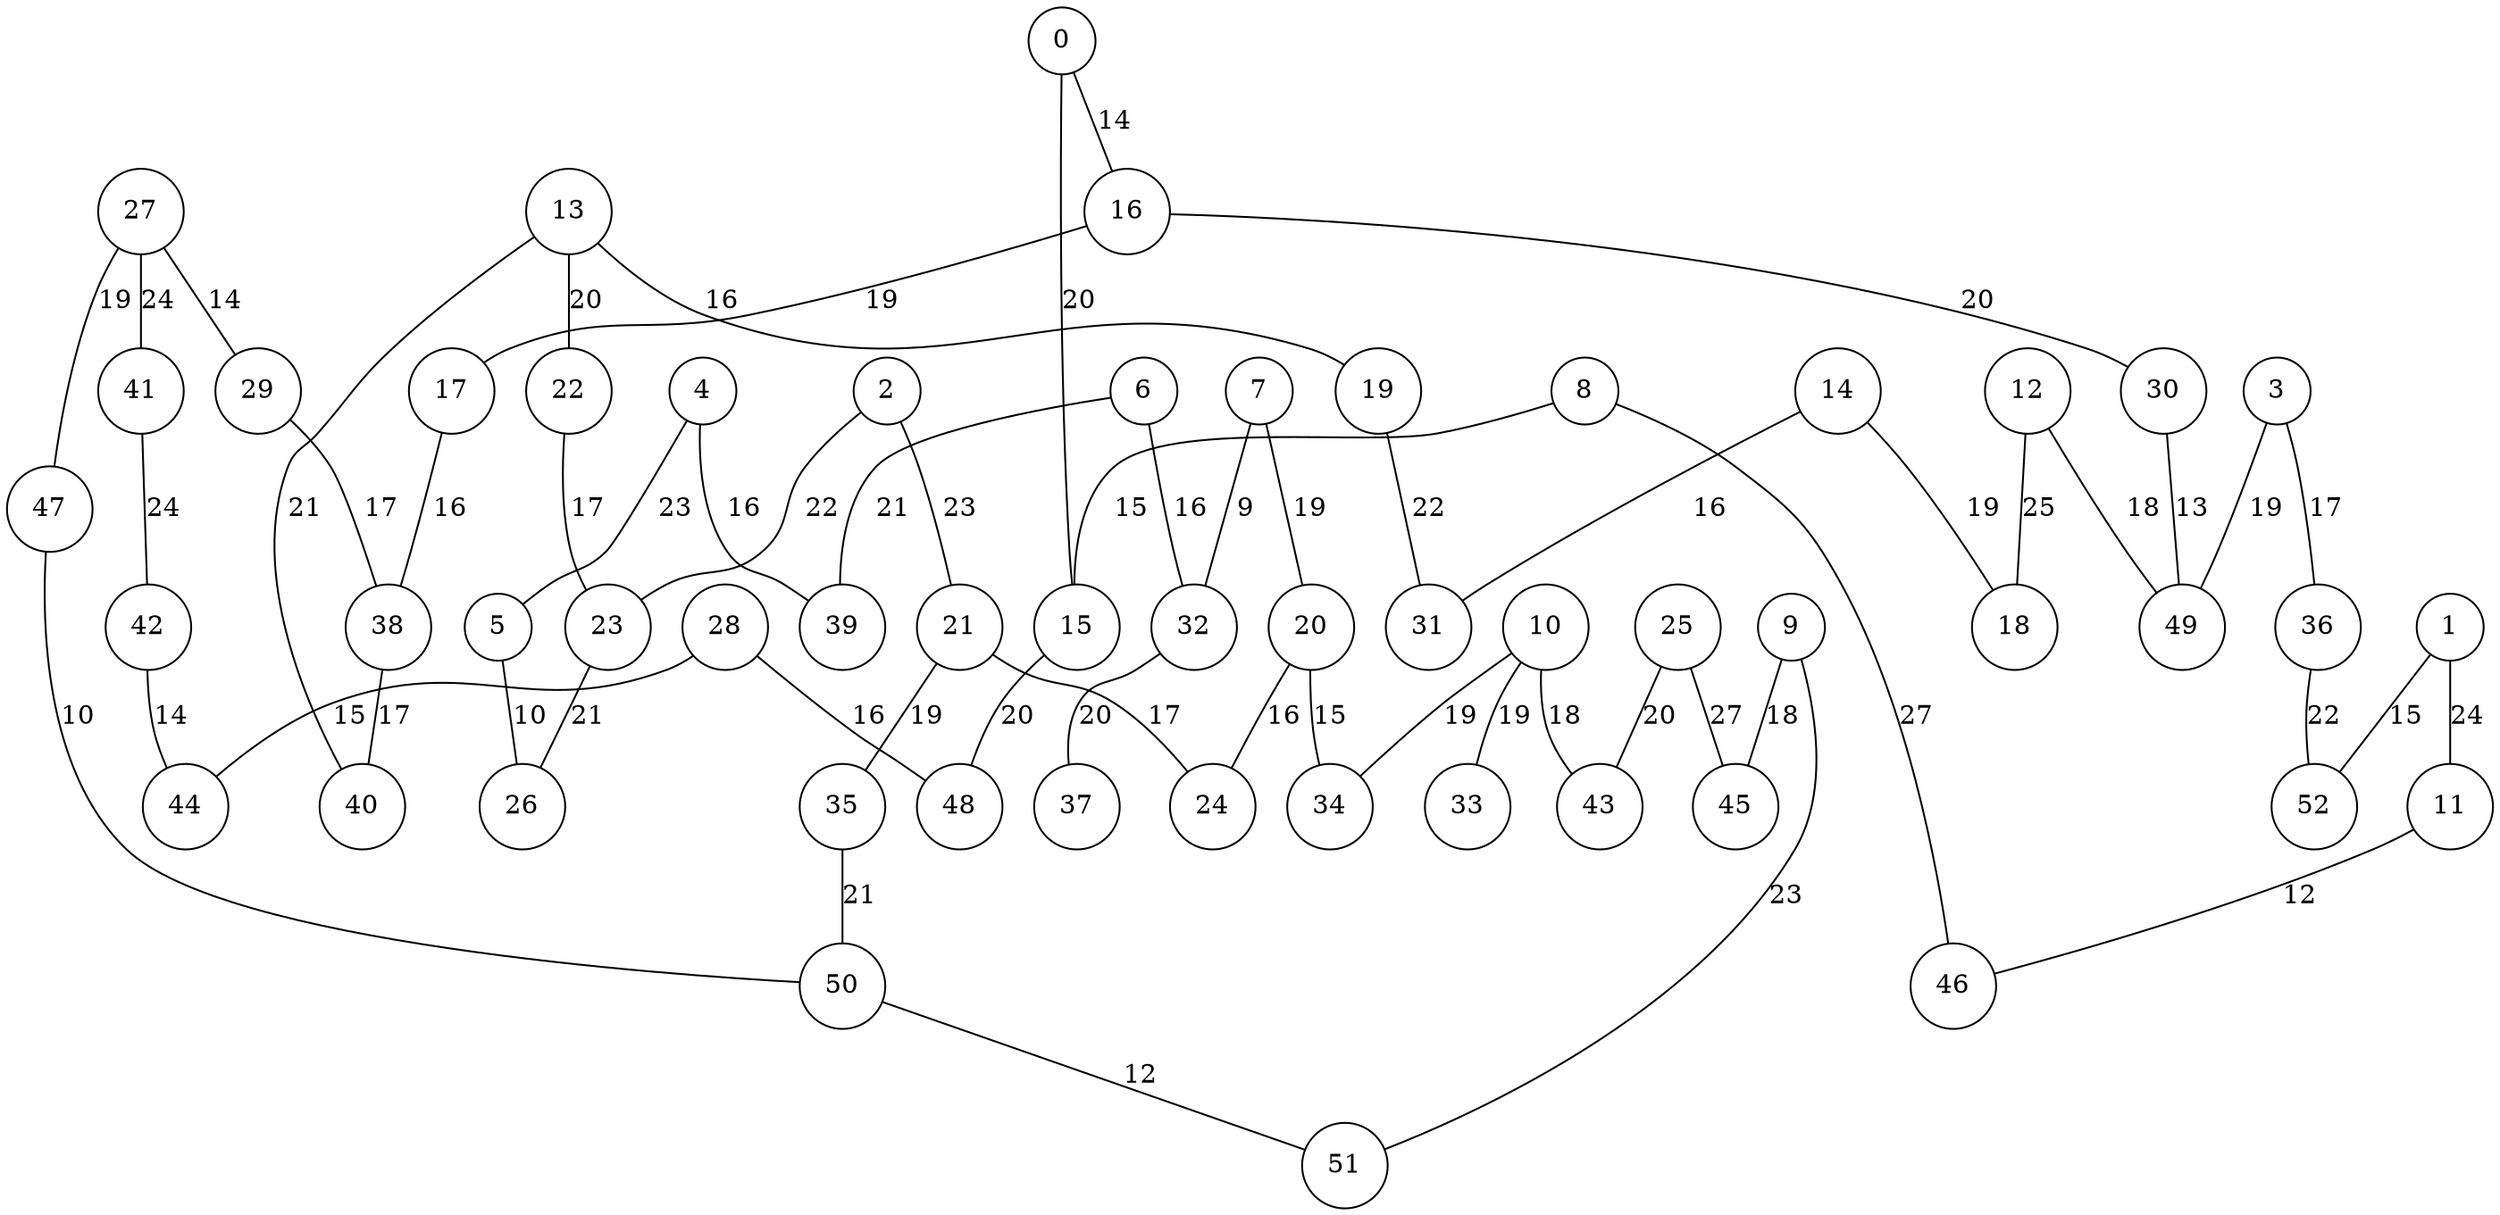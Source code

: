 graph qubit_interaction_graph {
    node [shape=circle];
    0 -- 15 [label=20];
    0 -- 16 [label=14];
    1 -- 11 [label=24];
    1 -- 52 [label=15];
    2 -- 23 [label=22];
    2 -- 21 [label=23];
    3 -- 49 [label=19];
    3 -- 36 [label=17];
    4 -- 5 [label=23];
    4 -- 39 [label=16];
    5 -- 26 [label=10];
    6 -- 32 [label=16];
    6 -- 39 [label=21];
    7 -- 32 [label=9];
    7 -- 20 [label=19];
    8 -- 46 [label=27];
    8 -- 15 [label=15];
    9 -- 45 [label=18];
    9 -- 51 [label=23];
    10 -- 33 [label=19];
    10 -- 34 [label=19];
    10 -- 43 [label=18];
    11 -- 46 [label=12];
    12 -- 18 [label=25];
    12 -- 49 [label=18];
    13 -- 40 [label=21];
    13 -- 22 [label=20];
    13 -- 19 [label=16];
    14 -- 18 [label=19];
    14 -- 31 [label=16];
    15 -- 48 [label=20];
    16 -- 17 [label=19];
    16 -- 30 [label=20];
    17 -- 38 [label=16];
    19 -- 31 [label=22];
    20 -- 34 [label=15];
    20 -- 24 [label=16];
    21 -- 35 [label=19];
    21 -- 24 [label=17];
    22 -- 23 [label=17];
    23 -- 26 [label=21];
    25 -- 43 [label=20];
    25 -- 45 [label=27];
    27 -- 29 [label=14];
    27 -- 47 [label=19];
    27 -- 41 [label=24];
    28 -- 44 [label=15];
    28 -- 48 [label=16];
    29 -- 38 [label=17];
    30 -- 49 [label=13];
    32 -- 37 [label=20];
    35 -- 50 [label=21];
    36 -- 52 [label=22];
    38 -- 40 [label=17];
    41 -- 42 [label=24];
    42 -- 44 [label=14];
    47 -- 50 [label=10];
    50 -- 51 [label=12];
}